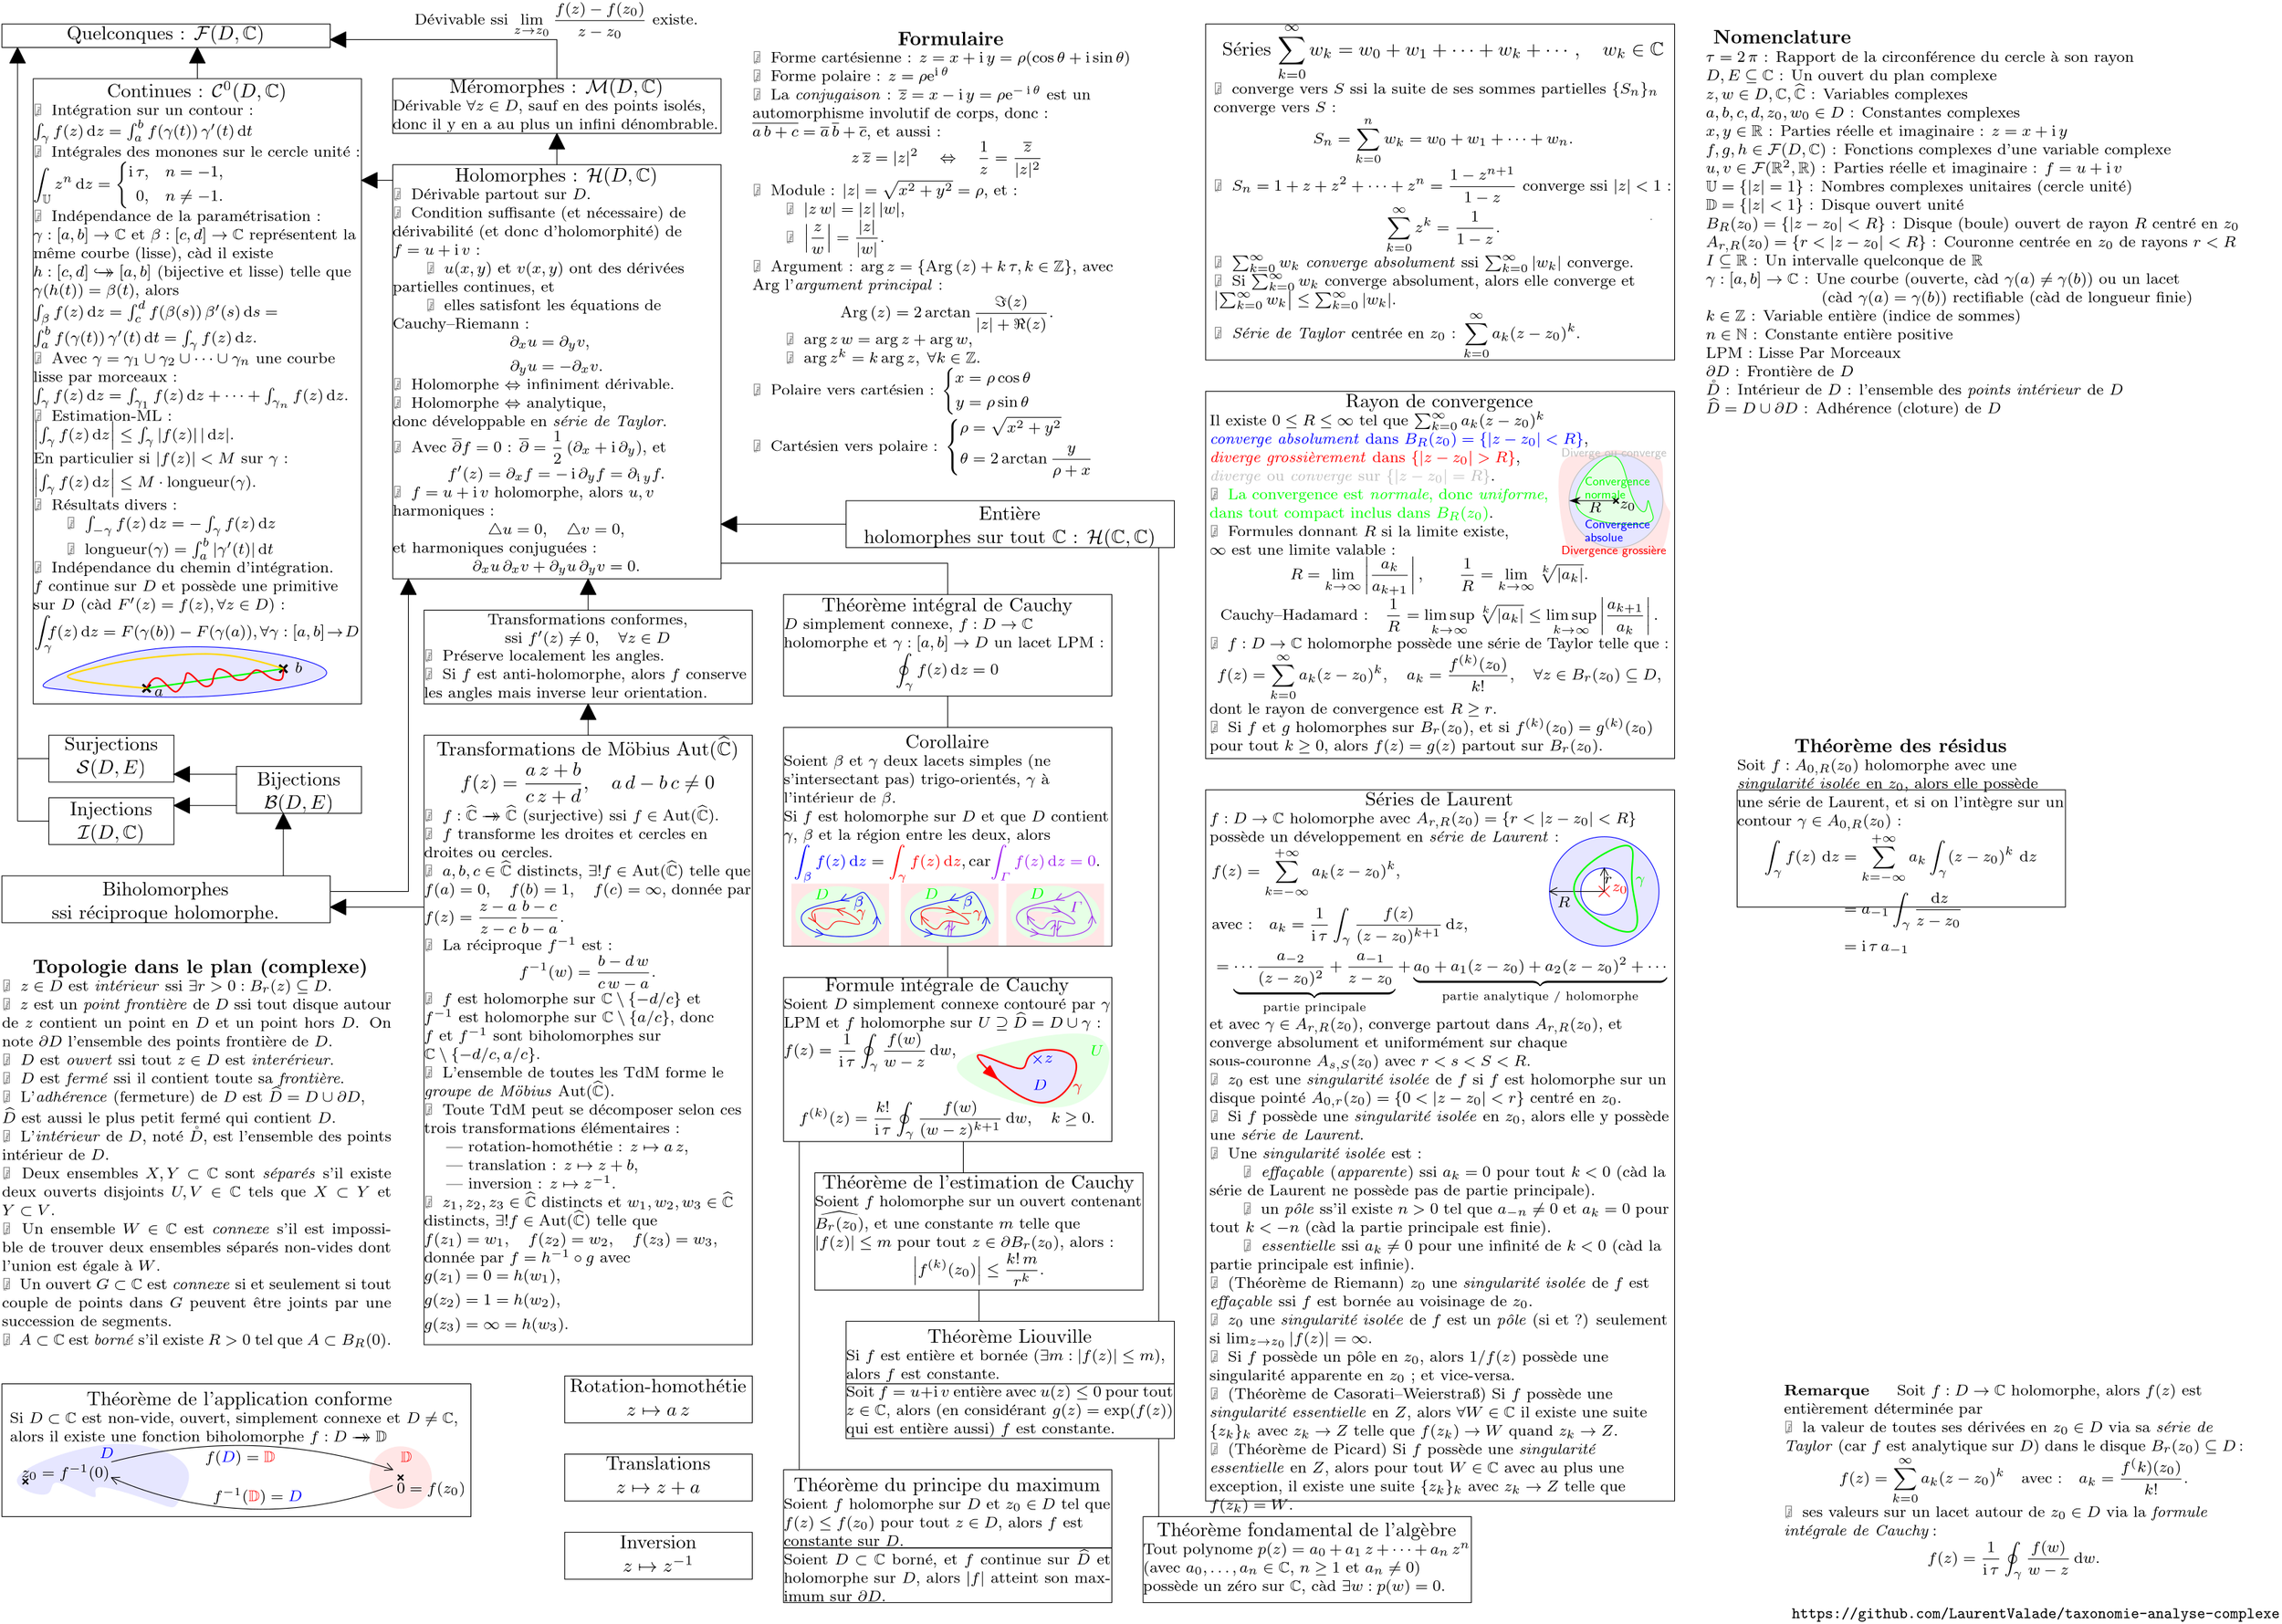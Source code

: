 <?xml version="1.0"?>
<!DOCTYPE ipe SYSTEM "ipe.dtd">
<ipe version="70218" creator="Ipe 7.2.20">
<info created="D:20210206192659" modified="D:20220412225224" title="Taxonomie et propriétés des fonctions complexes" author="Laurent Valade" subject="Analyse complexe" keywords="taxonomie; fonction; complexe; holomorphe; méromorphe; analytique; transformation conforme; biholomorphe; Möbius; Cauchy; Riemann; Taylor; Laurent; harmonique; intégrale; dérivée; série; singularité; pôle; surjection; injection; bijection;"/>
<preamble>
\usepackage{amsmath}
\usepackage{amssymb}

% Changement de l’espace inter-lignes
% https://tex.stackexchange.com/questions/83855
\usepackage{setspace}
%\renewcommand{\baselinestretch}{1}

% Pour \rotatebox[origin=c]{90}{Texte}
%\usepackage{graphicx}

% Espace fine pour la multiplication
\mathcode`\*=&quot;8000
{\catcode`\*=\active
\gdef*{\mathclose{}\,\mathopen{}}}

% Hyperliens
%\usepackage{hyperref}
% IPE ne supporte pas hyperref, cf ~/Logiciels/Logiciels.md

% Formule centrée
\newcommand{\formula}[1]{%
$\displaystyle
\hspace{\stretch{1}}
{#1}
\hspace{\stretch{1}}
$
}

% Divers
\newcommand{\textsquare}{$\blacksquare$}

% Opérateurs et constantes
\newcommand{\dd}{\,\mathrm{d}}
\newcommand{\e}{\mathrm{e}}
\DeclareMathOperator{\ui}{\mathrm{i}}
\newcommand{\length}[1]{\mathrm{longueur}({#1})}
\newcommand{\closure}[1]{\widehat{#1}}
\newcommand{\interior}[1]{\mathring{#1}}  % https://tex.stackexchange.com/a/3270/214155
\newcommand{\boundary}[1]{{\partial #1}}
\newcommand{\ball}[2]{B_{#2}({#1})}  % boule B_R(z_0)
\newcommand{\annulus}[3]{A_{#2,#3}({#1})}  % couronne A_{r,R}(z_0)
\newcommand{\abs}[1]{|{#1}|}
\newcommand{\Abs}[1]{\left|{#1}\right|}
\newcommand{\conj}[1]{\overline{#1}}
\newcommand{\Arg}[1]{\mathrm{Arg}\left({#1}\right)}

% Flèches
\newcommand{\vers}{\rightarrow}  % f : A \vers B
\newcommand{\injecte}{\hookrightarrow}
%\newcommand{\surjecte}{\twoheadrightarrow}
% ^ la pointe de  \twoheadrightarrow  est trop petite par rapport à celle de  \rightarrow  et  \hookrightarrow,
% j’en ai donc créé une sur le modèle de  \bijecte
\newcommand{\surjecte}{\rightarrow\mathrel{\mspace{-15mu}}\rightarrow}
% pour la bijection, cf réponse de egreg au topic
% Double head and hook arrow
% https://tex.stackexchange.com/questions/296151
\newcommand{\bijecte}{\hookrightarrow\mathrel{\mspace{-15mu}}\rightarrow}

% Composition
\newcommand{\comp}{\circ}

% Ensembles
\newcommand{\bbN}{\mathbb{N}}
\newcommand{\bbZ}{\mathbb{Z}}
\newcommand{\bbQ}{\mathbb{Q}}
\newcommand{\bbR}{\mathbb{R}}
\newcommand{\bbC}{\mathbb{C}}
\newcommand{\bbH}{\mathbb{H}}
\newcommand{\unitcircle}{\mathbb{U}}
\newcommand{\unitopendisk}{\mathbb{D}}
\newcommand{\aut}[1]{\mathrm{Aut}({#1})}
\newcommand{\riemannsphere}{\closure{\mathbb{C}}}
</preamble>
<ipestyle name="a3paper">
<symbol name="arrow/arc(spx)">
<path stroke="sym-stroke" fill="sym-stroke" pen="sym-pen">
0 0 m
-1 0.333 l
-1 -0.333 l
h
</path>
</symbol>
<symbol name="arrow/farc(spx)">
<path stroke="sym-stroke" fill="white" pen="sym-pen">
0 0 m
-1 0.333 l
-1 -0.333 l
h
</path>
</symbol>
<symbol name="arrow/ptarc(spx)">
<path stroke="sym-stroke" fill="sym-stroke" pen="sym-pen">
0 0 m
-1 0.333 l
-0.8 0 l
-1 -0.333 l
h
</path>
</symbol>
<symbol name="arrow/fptarc(spx)">
<path stroke="sym-stroke" fill="white" pen="sym-pen">
0 0 m
-1 0.333 l
-0.8 0 l
-1 -0.333 l
h
</path>
</symbol>
<symbol name="mark/circle(sx)" transformations="translations">
<path fill="sym-stroke">
0.6 0 0 0.6 0 0 e
0.4 0 0 0.4 0 0 e
</path>
</symbol>
<symbol name="mark/disk(sx)" transformations="translations">
<path fill="sym-stroke">
0.6 0 0 0.6 0 0 e
</path>
</symbol>
<symbol name="mark/fdisk(sfx)" transformations="translations">
<group>
<path fill="sym-fill">
0.5 0 0 0.5 0 0 e
</path>
<path fill="sym-stroke" fillrule="eofill">
0.6 0 0 0.6 0 0 e
0.4 0 0 0.4 0 0 e
</path>
</group>
</symbol>
<symbol name="mark/box(sx)" transformations="translations">
<path fill="sym-stroke" fillrule="eofill">
-0.6 -0.6 m
0.6 -0.6 l
0.6 0.6 l
-0.6 0.6 l
h
-0.4 -0.4 m
0.4 -0.4 l
0.4 0.4 l
-0.4 0.4 l
h
</path>
</symbol>
<symbol name="mark/square(sx)" transformations="translations">
<path fill="sym-stroke">
-0.6 -0.6 m
0.6 -0.6 l
0.6 0.6 l
-0.6 0.6 l
h
</path>
</symbol>
<symbol name="mark/fsquare(sfx)" transformations="translations">
<group>
<path fill="sym-fill">
-0.5 -0.5 m
0.5 -0.5 l
0.5 0.5 l
-0.5 0.5 l
h
</path>
<path fill="sym-stroke" fillrule="eofill">
-0.6 -0.6 m
0.6 -0.6 l
0.6 0.6 l
-0.6 0.6 l
h
-0.4 -0.4 m
0.4 -0.4 l
0.4 0.4 l
-0.4 0.4 l
h
</path>
</group>
</symbol>
<symbol name="mark/cross(sx)" transformations="translations">
<group>
<path fill="sym-stroke">
-0.43 -0.57 m
0.57 0.43 l
0.43 0.57 l
-0.57 -0.43 l
h
</path>
<path fill="sym-stroke">
-0.43 0.57 m
0.57 -0.43 l
0.43 -0.57 l
-0.57 0.43 l
h
</path>
</group>
</symbol>
<symbol name="arrow/fnormal(spx)">
<path stroke="sym-stroke" fill="white" pen="sym-pen">
0 0 m
-1 0.333 l
-1 -0.333 l
h
</path>
</symbol>
<symbol name="arrow/pointed(spx)">
<path stroke="sym-stroke" fill="sym-stroke" pen="sym-pen">
0 0 m
-1 0.333 l
-0.8 0 l
-1 -0.333 l
h
</path>
</symbol>
<symbol name="arrow/fpointed(spx)">
<path stroke="sym-stroke" fill="white" pen="sym-pen">
0 0 m
-1 0.333 l
-0.8 0 l
-1 -0.333 l
h
</path>
</symbol>
<symbol name="arrow/linear(spx)">
<path stroke="sym-stroke" pen="sym-pen">
-1 0.333 m
0 0 l
-1 -0.333 l
</path>
</symbol>
<symbol name="arrow/fdouble(spx)">
<path stroke="sym-stroke" fill="white" pen="sym-pen">
0 0 m
-1 0.333 l
-1 -0.333 l
h
-1 0 m
-2 0.333 l
-2 -0.333 l
h
</path>
</symbol>
<symbol name="arrow/double(spx)">
<path stroke="sym-stroke" fill="sym-stroke" pen="sym-pen">
0 0 m
-1 0.333 l
-1 -0.333 l
h
-1 0 m
-2 0.333 l
-2 -0.333 l
h
</path>
</symbol>
<symbol name="arrow/mid-normal(spx)">
<path stroke="sym-stroke" fill="sym-stroke" pen="sym-pen">
0.5 0 m
-0.5 0.333 l
-0.5 -0.333 l
h
</path>
</symbol>
<symbol name="arrow/mid-fnormal(spx)">
<path stroke="sym-stroke" fill="white" pen="sym-pen">
0.5 0 m
-0.5 0.333 l
-0.5 -0.333 l
h
</path>
</symbol>
<symbol name="arrow/mid-pointed(spx)">
<path stroke="sym-stroke" fill="sym-stroke" pen="sym-pen">
0.5 0 m
-0.5 0.333 l
-0.3 0 l
-0.5 -0.333 l
h
</path>
</symbol>
<symbol name="arrow/mid-fpointed(spx)">
<path stroke="sym-stroke" fill="white" pen="sym-pen">
0.5 0 m
-0.5 0.333 l
-0.3 0 l
-0.5 -0.333 l
h
</path>
</symbol>
<symbol name="arrow/mid-double(spx)">
<path stroke="sym-stroke" fill="sym-stroke" pen="sym-pen">
1 0 m
0 0.333 l
0 -0.333 l
h
0 0 m
-1 0.333 l
-1 -0.333 l
h
</path>
</symbol>
<symbol name="arrow/mid-fdouble(spx)">
<path stroke="sym-stroke" fill="white" pen="sym-pen">
1 0 m
0 0.333 l
0 -0.333 l
h
0 0 m
-1 0.333 l
-1 -0.333 l
h
</path>
</symbol>
<pen name="heavier" value="0.8"/>
<pen name="fat" value="1.2"/>
<pen name="ultrafat" value="2"/>
<symbolsize name="large" value="5"/>
<symbolsize name="small" value="2"/>
<symbolsize name="tiny" value="1.1"/>
<arrowsize name="large" value="10"/>
<arrowsize name="small" value="5"/>
<arrowsize name="tiny" value="3"/>
<color name="red" value="1 0 0"/>
<color name="blue" value="0 0 1"/>
<color name="green" value="0 1 0"/>
<color name="yellow" value="1 1 0"/>
<color name="orange" value="0.89 0.44 0"/>
<color name="gold" value="1 0.843 0"/>
<color name="purple" value="0.627 0.125 0.941"/>
<color name="gray" value="0.745"/>
<color name="brown" value="0.647 0.165 0.165"/>
<color name="navy" value="0 0 0.502"/>
<color name="pink" value="1 0.753 0.796"/>
<color name="seagreen" value="0.18 0.545 0.341"/>
<color name="turquoise" value="0.251 0.878 0.816"/>
<color name="violet" value="0.933 0.51 0.933"/>
<color name="lightblue" value="0.9 0.9 1"/>
<color name="lightcyan" value="0.9 1 1"/>
<color name="lightgreen" value="0.9 1 0.9"/>
<color name="lightyellow" value="1 1 0.9"/>
<color name="magenta" value="1 0 1"/>
<color name="cyan" value="0 1 1"/>
<color name="lightred" value="1 0.9 0.9"/>
<color name="lightmagenta" value="1 0.9 1"/>
<dashstyle name="dotted" value="[1 3] 0"/>
<dashstyle name="dashed" value="[4] 0"/>
<dashstyle name="dash dotted" value="[4 2 1 2] 0"/>
<dashstyle name="dash dot dotted" value="[4 2 1 2 1 2] 0"/>
<textsize name="large" value="\large"/>
<textsize name="Large" value="\Large"/>
<textsize name="LARGE" value="\LARGE"/>
<textsize name="huge" value="\huge"/>
<textsize name="Huge" value="\Huge"/>
<textsize name="small" value="\small"/>
<textsize name="footnote" value="\footnotesize"/>
<textsize name="tiny" value="\tiny"/>
<textstyle name="center" begin="\begin{center}" end="\end{center}"/>
<textstyle name="itemize" begin="\begin{itemize}" end="\end{itemize}"/>
<textstyle name="item" begin="\begin{itemize}\item{}" end="\end{itemize}"/>
<gridsize name="4 pts" value="4"/>
<gridsize name="8 pts (~3 mm)" value="8"/>
<gridsize name="16 pts (~6 mm)" value="16"/>
<gridsize name="32 pts (~12 mm)" value="32"/>
<gridsize name="10 pts (~3.5 mm)" value="10"/>
<gridsize name="20 pts (~7 mm)" value="20"/>
<gridsize name="14 pts (~5 mm)" value="14"/>
<gridsize name="28 pts (~10 mm)" value="28"/>
<gridsize name="56 pts (~20 mm)" value="56"/>
<gridsize name="1 pts" value="1"/>
<gridsize name="2 pts" value="2"/>
<anglesize name="90 deg" value="90"/>
<anglesize name="60 deg" value="60"/>
<anglesize name="45 deg" value="45"/>
<anglesize name="30 deg" value="30"/>
<anglesize name="22.5 deg" value="22.5"/>
<opacity name="10%" value="0.1"/>
<opacity name="30%" value="0.3"/>
<opacity name="50%" value="0.5"/>
<opacity name="75%" value="0.75"/>
<layout paper="1190 841" origin="0 0" frame="1190 841"/>
<tiling name="falling" angle="-60" step="4" width="1"/>
<tiling name="rising" angle="30" step="4" width="1"/>
</ipestyle>
<page>
<layer name="alpha"/>
<view layers="alpha" active="alpha"/>
<text layer="alpha" matrix="1 0 0 1 -32 0" transformations="translations" pos="48 816" stroke="black" type="label" width="167.372" height="7.473" depth="2.49" valign="baseline">\begin{minipage}{168pt}
\begin{center}
Quelconques : $\mathcal{F}(D, \bbC)$
\end{center}
\end{minipage}</text>
<path stroke="black">
16 824 m
16 812 l
184 812 l
184 824 l
h
</path>
<path matrix="1 0 0 1 -304 -28" stroke="black">
520 824 m
520 796 l
688 796 l
688 824 l
h
</path>
<path matrix="1 0 0 1 -304 60" stroke="black">
520 692 m
520 480 l
688 480 l
688 692 l
h
</path>
<path matrix="1 0 0 1 -304 60" stroke="black">
604 708 m
604 692 l
</path>
<path matrix="1 0 0 1 16 12" stroke="black" fill="black">
100 800 m
96 792 l
104 792 l
104 792 l
h
</path>
<path matrix="0 1 -1 0 984 716" stroke="black" fill="black">
100 800 m
96 792 l
104 792 l
104 792 l
h
</path>
<text matrix="1 0 0 1 168 8" transformations="translations" pos="48 816" stroke="black" type="label" width="167.372" height="11.295" depth="7.31" valign="baseline" size="footnote">\begin{minipage}{168pt}
\begin{center}
Dévivable ssi 
$\displaystyle \lim_{z \to z_0} \frac{f(z) - f(z_0)}{z - z_0}$
existe.
\end{center}
\end{minipage}</text>
<text matrix="1 0 0 1 168 -36" transformations="translations" pos="48 816" stroke="black" type="label" width="167.372" height="16.289" depth="11.33" valign="baseline">\begin{minipage}{168pt}
\begin{center}
Méromorphes : $\mathcal{M}(D, \bbC)$
\end{center}
\begin{footnotesize}
\begin{flushleft}
\vspace{-3ex}
Dérivable $\forall z \in D$, sauf en des points isolés, \\
donc il y en a au plus un infini dénombrable. 
\end{flushleft}
\end{footnotesize}
\end{minipage}</text>
<text matrix="1 0 0 1 168 -172" transformations="translations" pos="48 816" stroke="black" type="label" width="167.372" height="106.912" depth="102.18" valign="baseline">\begin{minipage}{168pt}
\begin{center}
Holomorphes : $\mathcal{H}(D, \bbC)$
\end{center}
%
%
\begin{flushleft}
\begin{footnotesize}
\vspace{-3ex}
%
\textbullet\; Dérivable partout sur $D$. \\
%
\textbullet\; Condition suffisante (et nécessaire) de dérivabilité (et donc d’holomorphité) de $f = u + \ui v$ :\\
\hspace{2em}\textbullet\; $u(x, y)$ et $v(x, y)$ ont des dérivées partielles continues, et \\
\hspace{2em}\textbullet\; elles satisfont les équations de Cauchy--Riemann :\\
\formula{%
\begin{aligned}
\partial_x u &amp;= \partial_y v,\\
\partial_y u &amp;= -\partial_x v.
\end{aligned}
} \\
%
\textbullet\; Holomorphe $\Leftrightarrow$ infiniment dérivable. \\
%
\textbullet\; Holomorphe $\Leftrightarrow$ analytique, \\
donc développable en \emph{série de Taylor}. \\
%
\textbullet\; Avec $\overline{\partial} f = 0$ : 
$\displaystyle \overline{\partial} = \frac{1}{2} \left(\partial_x + \ui \partial_y\right)$, et \\
\formula{%
f’(z) = \partial_x f = - \ui \partial_y f = \partial_{\ui y} f.
} \\
%
\textbullet\; $f = u + \ui v$ holomorphe, alors $u, v$ harmoniques :\\
\formula{%
\triangle u = 0, \quad \triangle v = 0,
} \\
et harmoniques conjuguées :\\
\formula{%
\partial_x u * \partial_x v + \partial_y u * \partial_y v = 0.
} \\
%
\end{footnotesize}
\end{flushleft}
\end{minipage}</text>
<text matrix="1 0 0 1 880 -740" transformations="translations" pos="48 816" stroke="black" type="label" width="235.118" height="52.115" depth="48.23" valign="baseline" size="footnote">\begin{minipage}{236pt}
\begin{flushleft}
\textbf{Remarque}
\hspace{1em}
Soit $f : D \vers \bbC$ holomorphe, alors $f(z)$ est entièrement déterminée par\\
%
\textbullet\; la valeur de toutes ses dérivées en $z_0 \in D$ via sa \emph{série de Taylor} (car $f$ est analytique sur $D$) dans le disque $B_r(z_0) \subseteq D$\,:\\
\formula{%
f(z) = \sum_{k = 0}^{\infty} a_k (z - z_0)^k \quad\text{avec :}\quad a_k = \frac{f^(k)(z_0)}{k!}.
} \\
%
\textbullet\; ses valeurs sur un lacet autour de $z_0 \in D$ via la \emph{formule intégrale de Cauchy}\,:\\
\formula{%
f(z) = \frac{1}{\ui \tau} \oint_\gamma \frac{f(w)}{w - z} \dd w.
}
%
\end{flushleft}
\end{minipage}</text>
<text matrix="1 0 0 1 840 -96" transformations="translations" pos="48 816" stroke="black" type="label" width="278.954" height="100.981" depth="97.22" valign="baseline" size="footnote">\begin{minipage}{280pt}
\begin{flushleft}
{\normalsize\textbf{
Nomenclature
}} \\
$\tau = 2 * \pi$ : Rapport de la circonférence du cercle à son rayon \\
$D, E \subseteq \bbC$ : Un ouvert du plan complexe \\
$z, w \in D, \bbC, \riemannsphere$ : Variables complexes \\
$a, b, c, d, z_0, w_0 \in D$ : Constantes complexes \\
$x, y \in \bbR$ : Parties réelle et imaginaire : $z = x + \ui y$ \\
$f, g, h \in \mathcal{F}(D, \bbC)$ : Fonctions complexes d’une variable complexe \\
$u, v \in \mathcal{F}(\bbR^2, \bbR)$ : Parties réelle et imaginaire : $f = u + \ui v$ \\
$\unitcircle = \left\{|z| = 1\right\}$ : Nombres complexes unitaires (cercle unité) \\
$\unitopendisk = \left\{|z| &lt; 1\right\}$ : Disque ouvert unité \\
$\ball{z_0}{R} = \{|z - z_0| &lt; R\}$ : Disque (boule) ouvert de rayon $R$ centré en $z_0$ \\
$\annulus{z_0}{r}{R} = \{r &lt; |z - z_0| &lt; R\}$ : Couronne centrée en $z_0$ de rayons $r &lt; R$ \\
$I \subseteq \bbR$ : Un intervalle quelconque de $\bbR$ \\
$\gamma : [a, b] \vers \bbC$ : Une courbe (ouverte, càd $\gamma(a) \neq \gamma(b)$) ou un lacet \\
\phantom{$\gamma : [a, b] \vers \bbC$ : } (càd $\gamma(a) = \gamma(b)$) rectifiable (càd de longueur finie) \\
$k \in \bbZ$ : Variable entière (indice de sommes) \\
$n \in \bbN$ : Constante entière positive \\
LPM : Lisse Par Morceaux \\
$\boundary{D}$ : Frontière de $D$ \\
$\interior{D}$ : Intérieur de $D$ : l’ensemble des \emph{points intérieur} de $D$ \\
$\closure{D} = D \cup \boundary{D}$ : Adhérence (cloture) de $D$ \\
\end{flushleft}
\end{minipage}</text>
<text matrix="1 0 0 1 400 -252" transformations="translations" pos="48 816" stroke="black" type="label" width="167.372" height="13.164" depth="8.2" valign="baseline">\begin{minipage}{168pt}
\begin{center}
Entière \\
holomorphes sur tout $\bbC$ : $\mathcal{H}(\bbC, \bbC)$
\end{center}
\end{minipage}</text>
<path matrix="0.954545 0 0 1 432.727 -244" stroke="black">
16 824 m
16 800 l
192 800 l
192 824 l
h
</path>
<path matrix="0 1 -1 0 1184 468" stroke="black" fill="black">
100 800 m
96 792 l
104 792 l
104 792 l
h
</path>
<path stroke="black">
24 812 m
24 416 l
</path>
<path matrix="1 0 0 1 -76 12" stroke="black" fill="black">
100 800 m
96 792 l
104 792 l
104 792 l
h
</path>
<text matrix="1 0 0 1 -8 -370" transformations="translations" pos="48 816" stroke="black" type="label" width="63.761" height="13.114" depth="8.14" valign="baseline">\begin{minipage}{64pt}
\begin{center}
Surjections $\mathcal{S}(D, E)$
\end{center}
\end{minipage}</text>
<path matrix="1 0 0 1 -16 108" stroke="black">
56 352 m
56 328 l
120 328 l
120 352 l
h
</path>
<text matrix="1 0 0 1 88 -388" transformations="translations" pos="48 816" stroke="black" type="label" width="63.761" height="13.114" depth="8.14" valign="baseline">\begin{minipage}{64pt}
\begin{center}
Bijections \\
$\mathcal{B}(D, E)$
\end{center}
\end{minipage}</text>
<text matrix="1 0 0 1.32949 -8 -672.181" transformations="translations" pos="48 816" stroke="black" type="label" width="63.761" height="13.114" depth="8.14" valign="baseline">\begin{minipage}{64pt}
\begin{center}
Injections \\
$\mathcal{I}(D, \bbC)$
\end{center}
\end{minipage}</text>
<path matrix="1 0 0 1 -288 220" stroke="black">
520 304 m
520 256 l
688 256 l
688 304 l
h
</path>
<text matrix="1 0 0 1 184 -318" transformations="translations" pos="48 816" stroke="black" type="label" width="167.372" height="24.28" depth="20.33" valign="baseline" size="footnote">\begin{minipage}{168pt}
\begin{center}
Transformations conformes, \\
ssi $f’(z) \neq 0, \quad \forall z \in D$
\end{center}
%
%
\begin{flushleft}
\begin{footnotesize}
\vspace{-3ex}
%
\textbullet\; Préserve localement les angles. \\
%
\textbullet\; Si $f$ est anti-holomorphe, alors $f$ conserve les angles mais inverse leur orientation. \\
%
\end{footnotesize}
\end{flushleft}
\end{minipage}</text>
<path matrix="1 0 0 1 216 -260" stroke="black" fill="black">
100 800 m
96 792 l
104 792 l
104 792 l
h
</path>
<text matrix="1 0 0 1 -32 -444" transformations="translations" pos="48 816" stroke="black" type="label" width="167.372" height="12.891" depth="7.92" valign="baseline">\begin{minipage}{168pt}
\begin{center}
Biholomorphes \\
ssi réciproque holomorphe.
\end{center}
\end{minipage}</text>
<path matrix="1 0 0 1 -272 124" stroke="black">
288 264 m
288 240 l
456 240 l
456 264 l
h
</path>
<path matrix="1 0 0 1 176 100" stroke="black">
56 360 m
56 48 l
224 48 l
224 360 l
h
</path>
<text matrix="1 0 0 1 184 -512" transformations="translations" pos="48 816" stroke="black" type="label" width="167.372" height="155.447" depth="150.83" valign="baseline">\begin{minipage}{168pt}
\begin{center}
Transformations de Möbius $\aut{\riemannsphere}$ \\
$\displaystyle f(z) = \frac{a * z + b}{c * z + d}, \quad a * d - b * c \neq 0$
\end{center}
%
%
\begin{flushleft}
\begin{footnotesize}
\vspace{-3ex}
%
\textbullet\; $f : \riemannsphere \surjecte \riemannsphere$ (surjective) ssi $f \in \mathrm{Aut}(\riemannsphere)$. \\
%
\textbullet\; $f$ transforme les droites et cercles en droites ou cercles. \\
%
\textbullet\;  $a, b, c \in \riemannsphere$ distincts, $\exists! f \in \aut{\riemannsphere}$ telle que \\
$f(a) = 0, \quad f(b) = 1, \quad f(c) = \infty$, donnée par \\
$\displaystyle f(z) = \frac{z - a}{z - c} \frac{b - c}{b - a}$. \\
%
\textbullet\; La réciproque $f^{-1}$ est : \\
\formula{%
f^{-1}(w) = \frac{b - d * w}{c * w - a}.
} \\
%
\textbullet\; $f$ est holomorphe sur $\bbC \setminus \{-d/c\}$ et \\
$f^{-1}$ est holomorphe sur $\bbC \setminus \{a/c\}$, donc \\
$f$ et $f^{-1}$ sont biholomorphes sur $\bbC \setminus \{-d/c, a/c\}$. \\
%
\textbullet\; L’ensemble de toutes les TdM forme le \emph{groupe de Möbius} $\aut{\riemannsphere}$. \\
%
\textbullet\; Toute TdM peut se décomposer selon ces trois transformations élémentaires : \\
\hspace{1em} --- rotation-homothétie : $z \mapsto a * z$, \\
\hspace{1em} --- translation : $z \mapsto z + b$, \\
\hspace{1em} --- inversion : $z \mapsto z^{-1}$. \\
%
\textbullet\; $z_1, z_2, z_3 \in \riemannsphere$ distincts et $w_1, w_2, w_3 \in \riemannsphere$ distincts, $\exists! f \in \aut{\riemannsphere}$ telle que \\
$f(z_1) = w_1, \quad f(z_2) = w_2, \quad f(z_3) = w_3$, \\
donnée par $f = h^{-1} \comp g$ avec  \\
$\displaystyle\begin{aligned}
g(z_1) &amp;= 0 = h(w_1), \\
g(z_2) &amp;= 1 = h(w_2), \\
g(z_3) &amp;= \infty = h(w_3).
\end{aligned}$
%
\end{footnotesize}
\end{flushleft}
\end{minipage}</text>
<text matrix="1 0 0 1.32949 256 -966.181" transformations="translations" pos="48 816" stroke="black" type="label" width="95.641" height="11.924" depth="6.95" valign="baseline">\begin{minipage}{96pt}
\begin{center}
Rotation-homothétie \\
$z \mapsto a * z$
\end{center}
\end{minipage}</text>
<text matrix="1 0 0 1.32949 256 -1006.18" transformations="translations" pos="48 816" stroke="black" type="label" width="95.641" height="12.334" depth="7.37" valign="baseline">\begin{minipage}{96pt}
\begin{center}
Translations \\
$z \mapsto z + a$
\end{center}
\end{minipage}</text>
<text matrix="1 0 0 1.32949 256 -1046.18" transformations="translations" pos="48 816" stroke="black" type="label" width="95.641" height="11.873" depth="6.89" valign="baseline">\begin{minipage}{96pt}
\begin{center}
Inversion \\
$z \mapsto z^{-1}$
\end{center}
\end{minipage}</text>
<path matrix="1 0 0 1 48 16" stroke="black">
256 36 m
256 12 l
352 12 l
352 36 l
h
</path>
<path matrix="1 0 0 1 200 -32" stroke="black" fill="black">
100 800 m
96 792 l
104 792 l
104 792 l
h
</path>
<group matrix="1 0 0 1 676 -212">
<path stroke="blue" fill="lightblue">
28 0 0 28 160 592 e
</path>
<path stroke="blue" fill="white">
12 0 0 12 160 592 e
</path>
<path matrix="0.707107 0.707107 -0.707107 0.707107 465.47 60.2557" stroke="red">
160 596 m
160 588 l
</path>
<path matrix="0.707107 0.707107 -0.707107 0.707107 465.47 60.2557" stroke="red">
156 592 m
164 592 l
</path>
<text matrix="1 0 0 1 116 -224" transformations="translations" pos="48 816" stroke="black" type="label" width="8.09" height="3.439" depth="1.1" valign="baseline" size="footnote" style="math">{\color{red}z_0}</text>
<path stroke="black">
160 592 m
160 604 l
</path>
<path matrix="0.5 0 0 1 80 -8" stroke="black">
156 608 m
160 612 l
164 608 l
</path>
<text matrix="1 0 0 1 112 -220" transformations="translations" pos="48 816" stroke="black" type="label" width="4.057" height="3.432" depth="0" valign="baseline" size="footnote" style="math">r</text>
<path stroke="black" fill="lightblue">
160 592 m
132 592 l
</path>
<path matrix="0 0.5 -1 0 744 512" stroke="black">
156 608 m
160 612 l
164 608 l
</path>
<text matrix="1 0 0 1 128 -220" transformations="translations" pos="48 816" stroke="black" type="label" width="4.832" height="3.431" depth="1.55" valign="baseline" size="footnote" style="math">{\color[rgb]{0,1,0}\gamma}</text>
<text matrix="1 0 0 1 88 -232" transformations="translations" pos="48 816" stroke="black" type="label" width="6.427" height="5.446" depth="0" valign="baseline" size="footnote" style="math">R</text>
<path stroke="green" pen="heavier">
176 612
172 596
184 560
128 592
172 620 u
</path>
</group>
<text matrix="1 0 0 1 -16 -170" transformations="translations" pos="48 816" stroke="black" type="label" width="167.372" height="148.646" depth="144.02" valign="baseline">\begin{minipage}{168pt}
\begin{center}
Continues : $\mathcal{C}^0(D, \bbC)$
\end{center}
\begin{footnotesize}
\begin{flushleft}
\vspace{-3ex}
%
\textbullet\; Intégration sur un contour : \\
$\int_\gamma f(z) \dd z = \int_a^b f(\gamma(t)) * \gamma’(t) \dd t$ \\
%
\textbullet\; Intégrales des monones sur le cercle unité :\\
$\displaystyle \int_{\unitcircle} z^n \dd z =
\left\{\begin{aligned}
\ui \tau, &amp;\quad n = -1, \\
0, &amp;\quad n \neq -1.
\end{aligned}\right.$ \\
%
\textbullet\; Indépendance de la paramétrisation : $\gamma : [a, b] \vers \bbC$ et $\beta : [c, d] \vers \bbC$ représentent la même courbe (lisse), càd il existe $h : [c, d] \bijecte [a, b]$ (bijective et lisse) telle que $\gamma(h(t)) = \beta(t)$, alors \\
$\int_\beta f(z) \dd z
= \int_c^d f(\beta(s)) * \beta&apos;(s) \dd s
= \int_a^b f(\gamma(t)) * \gamma&apos;(t) \dd t
= \int_\gamma f(z) \dd z$. \\
%
\textbullet\; Avec $\gamma = \gamma_1 \cup \gamma_2 \cup \cdots \cup \gamma_n$ une courbe lisse par morceaux : \\
$\int_\gamma f(z) \dd z = \int_{\gamma_1} f(z) \dd z + \cdots + \int_{\gamma_n} f(z) \dd z$.
%
\textbullet\; Estimation-ML : \\
$\Abs{\int_\gamma f(z) \dd z} \leq \int_\gamma \abs{f(z)} * \abs{\dd z}$. \\
En particulier si $\abs{f(z)} &lt; M$ sur $\gamma$ : \\
$\Abs{\int_\gamma f(z) \dd z} \leq M \cdot \length{\gamma}$. \\
%
\textbullet\; Résultats divers : \\
\hspace{2em}\textbullet\; $\int_{-\gamma} f(z) \dd z = - \int_\gamma f(z) \dd z$ \\
\hspace{2em}\textbullet\; $\length{\gamma} = \int_a^b \abs{\gamma&apos;(t)} \dd t$ \\
%
\textbullet\; Indépendance du chemin d’intégration. \\
$f$ continue sur $D$ et possède une primitive sur $D$ (càd $F&apos;(z) = f(z), \forall z \in D$) : \\
\formula{%
\int_\gamma \!\!\! f(z) \dd z = F(\gamma(b)) - F(\gamma(a)), 
\forall \gamma : [a, b] \! \vers \! D
}
%
\end{flushleft}
\end{footnotesize}
\end{minipage}</text>
<path matrix="1 0 0 1 -16 0" stroke="black">
48 796 m
48 476 l
216 476 l
216 796 l
h
</path>
<text matrix="1 0 0 1 368 -312" transformations="translations" pos="48 816" stroke="black" type="label" width="167.372" height="26.406" depth="21.47" valign="baseline">\begin{minipage}{168pt}
\begin{center}
Théorème intégral de Cauchy
\end{center}
\begin{footnotesize}
\begin{flushleft}
\vspace{-3ex}
$D$ simplement connexe, $f : D \vers \bbC$ holomorphe et $\gamma : [a, b] \vers D$ un lacet LPM : \\
\formula{%
\oint_\gamma f(z) \dd z = 0
}
\end{flushleft}
\end{footnotesize}
\end{minipage}</text>
<path matrix="1 0 0 1 -96 -156" stroke="black">
512 688 m
512 636 l
680 636 l
680 688 l
h
</path>
<text matrix="1 0 0 1 368 -396" transformations="translations" pos="48 816" stroke="black" type="label" width="167.372" height="40.367" depth="35.46" valign="baseline">\begin{minipage}{168pt}
\begin{center}
Corollaire
\end{center}
\begin{footnotesize}
\begin{flushleft}
\vspace{-3ex}
Soient $\beta$ et $\gamma$ deux lacets simples (ne s’intersectant pas) trigo-orientés, $\gamma$ à l’intérieur de $\beta$. \\
Si $f$ est holomorphe sur $D$ et que $D$ contient $\gamma$, $\beta$ et la région entre les deux, alors \\
\formula{%
{\color{blue}\int_\beta f(z) \dd z}
=
{\color{red}\int_\gamma f(z) \dd z},
\text{car}
{\color{purple}\int_\varGamma f(z) \dd z = 0}.
}
\end{flushleft}
\end{footnotesize}
\end{minipage}</text>
<text matrix="1 0 0 1 368 -524" transformations="translations" pos="48 816" stroke="black" type="label" width="167.372" height="43.886" depth="39" valign="baseline">\begin{minipage}{168pt}
\begin{center}
Formule intégrale de Cauchy
\end{center}
\begin{footnotesize}
\begin{flushleft}
\vspace{-3ex}
Soient $D$ simplement connexe contouré par $\gamma$ LPM et $f$ holomorphe sur $U \supseteq \closure{D} = D \cup \gamma$ : \\
$\displaystyle
f(z) = \frac{1}{\ui \tau} \oint_\gamma \frac{f(w)}{w - z} \dd w,
$ \\
\vspace{4ex}
\formula{%
f^{(k)}(z) = \frac{k!}{\ui \tau} \oint_\gamma \frac{f(w)}{(w - z)^{k + 1}} \dd w, \quad k \geq 0.
}
\end{flushleft}
\end{footnotesize}
\end{minipage}</text>
<path stroke="black">
416 336 m
416 252 l
584 252 l
584 336 l
h
</path>
<group matrix="1 0 0 1 -92 -156">
<path fill="lightred">
512 540 m
512 508 l
562 508 l
562 540 l
h
</path>
<path fill="lightgreen">
512 540
560 540
564 508
512 508 u
</path>
<path stroke="red">
552 516
540 528
516 528
532 512
532 524 u
</path>
<path stroke="blue">
548 532
512 528
520 512
564 512
548 540 u
</path>
<text matrix="1 0 0 1 4 -4" transformations="translations" pos="520 536" stroke="green" type="label" width="7.183" height="5.446" depth="0" valign="baseline" size="footnote" style="math">D</text>
<path matrix="1 0 0 1 -14.2155 -4.69174" stroke="blue">
568 524 m
570 528 l
572 524 l
</path>
<path matrix="-0.39336 0.919384 -0.919384 -0.39336 1246.93 215.019" stroke="blue">
568 524 m
570 528 l
572 524 l
</path>
<path matrix="-0.14965 -0.988739 0.988739 -0.14965 91.5714 1156.69" stroke="blue">
568 524 m
570 528 l
572 524 l
</path>
<path matrix="0.292465 0.956276 -0.956276 0.292465 873.502 -172.759" stroke="red">
568 524 m
570 528 l
572 524 l
</path>
<text matrix="1 0 0 1 25.3157 -12.9029" transformations="translations" pos="520 536" stroke="red" type="label" width="4.832" height="3.431" depth="1.55" valign="baseline" size="footnote" style="math">\gamma</text>
<text matrix="1 0 0 1 23.865 -7.71093" transformations="translations" pos="520 536" stroke="blue" type="label" width="5.161" height="5.535" depth="1.55" valign="baseline" size="footnote" style="math">\beta</text>
<path fill="lightgreen">
542.365 521.914 m
542.365 521.914 l
</path>
<path fill="lightred">
543.745 522.1
528.758 526.399
519.551 524.925
533.926 515.498
529.682 523.823
540.924 521.769 u
</path>
<path matrix="-0.84083 -0.541299 0.541299 -0.84083 717.891 1272.8" stroke="red">
568 524 m
570 528 l
572 524 l
</path>
</group>
<group matrix="1 0 0 1 -92 -156">
<path matrix="1 0 0 1 56 0" fill="lightred">
512 540 m
512 508 l
562 508 l
562 540 l
h
</path>
<path matrix="1 0 0 1 55.9095 0.117443" fill="lightgreen">
512 540
560 540
564 508
512 508 u
</path>
<path matrix="1 0 0 1 55.9095 0.117443" stroke="red">
552 516
540 528
516 528
532 512
532 524 u
</path>
<path matrix="1 0 0 1 55.9095 0.117443" stroke="blue">
548 532
512 528
520 512
564 512
548 540 u
</path>
<text matrix="1 0 0 1 59.9095 -3.88256" transformations="translations" pos="520 536" stroke="green" type="label" width="7.183" height="5.446" depth="0" valign="baseline" size="footnote" style="math">D</text>
<path matrix="1 0 0 1 41.694 -4.5743" stroke="blue">
568 524 m
570 528 l
572 524 l
</path>
<path matrix="-0.39336 0.919384 -0.919384 -0.39336 1302.84 215.136" stroke="blue">
568 524 m
570 528 l
572 524 l
</path>
<path matrix="-0.14965 -0.988739 0.988739 -0.14965 147.481 1156.81" stroke="blue">
568 524 m
570 528 l
572 524 l
</path>
<path matrix="-0.280405 -0.959882 0.959882 -0.280405 248.478 1220.7" stroke="red">
568 524 m
570 528 l
572 524 l
</path>
<text matrix="1 0 0 1 78.3157 -13.2322" transformations="translations" pos="520 536" stroke="red" type="label" width="11.419" height="4.815" depth="1.55" valign="baseline" size="footnote" style="math">-\gamma</text>
<text matrix="1 0 0 1 79.7745 -7.59349" transformations="translations" pos="520 536" stroke="blue" type="label" width="5.161" height="5.535" depth="1.55" valign="baseline" size="footnote" style="math">\beta</text>
<path stroke="purple">
592.949 520.96 m
592.109 513.167 l
</path>
<path stroke="purple">
594.409 520.757 m
593.62 512.985 l
</path>
<path stroke="purple">
590.459 516.435 m
592.645 518.97 l
593.233 517.614 l
</path>
<path stroke="purple">
593.383 516.805 m
593.863 515.847 l
595.829 518.408 l
</path>
<path matrix="1 0 0 1 56.035 0.109935" fill="lightred">
543.745 522.1
528.758 526.399
519.551 524.925
533.926 515.498
529.682 523.823
540.924 521.769 u
</path>
<path matrix="0.861111 0.508417 -0.508417 0.861111 356.162 -221.135" stroke="red">
568 524 m
570 528 l
572 524 l
</path>
</group>
<group matrix="1 0 0 1 -92 -156">
<path matrix="1 0 0 1 110 0" fill="lightred">
512 540 m
512 508 l
562 508 l
562 540 l
h
</path>
<path matrix="1 0 0 1 110.148 0.273518" fill="lightgreen">
512 540
560 540
564 508
512 508 u
</path>
<path matrix="1 0 0 1 110.148 0.273518" stroke="purple">
552 516
540 528
516 528
532 512
532 524 u
</path>
<path matrix="1 0 0 1 110.148 0.273518" stroke="purple">
548 532
512 528
520 512
564 512
548 540 u
</path>
<text matrix="1 0 0 1 114.148 -3.72649" transformations="translations" pos="520 536" stroke="green" type="label" width="7.183" height="5.446" depth="0" valign="baseline" size="footnote" style="math">D</text>
<path matrix="1 0 0 1 95.9322 -4.41823" stroke="purple">
568 524 m
570 528 l
572 524 l
</path>
<path matrix="-0.39336 0.919384 -0.919384 -0.39336 1357.08 215.292" stroke="purple">
568 524 m
570 528 l
572 524 l
</path>
<path matrix="-0.14965 -0.988739 0.988739 -0.14965 201.719 1156.97" stroke="purple">
568 524 m
570 528 l
572 524 l
</path>
<path matrix="-0.280405 -0.959882 0.959882 -0.280405 302.716 1220.86" stroke="purple">
568 524 m
570 528 l
572 524 l
</path>
<text matrix="1 0 0 1 134.536 -10.4598" transformations="translations" pos="520 536" stroke="purple" type="label" width="6.3" height="5.446" depth="0" valign="baseline" size="footnote" style="math">\varGamma</text>
<path matrix="1 0 0 1 54.2382 0.156075" stroke="purple">
592.949 520.96 m
592.109 513.167 l
</path>
<path matrix="1 0 0 1 54.2382 0.156075" stroke="purple">
594.409 520.757 m
593.62 512.985 l
</path>
<path matrix="1 0 0 1 54.2382 0.156075" stroke="purple">
590.459 516.435 m
592.645 518.97 l
593.233 517.614 l
</path>
<path matrix="1 0 0 1 54.2382 0.156075" stroke="purple">
593.383 516.805 m
593.863 515.847 l
595.829 518.408 l
</path>
<path fill="lightgreen">
0.707653 0 0 0.707653 647.955 521.252 e
</path>
<path matrix="1 0 0 1 -0.848997 -8.29326" fill="lightgreen">
0.707653 0 0 0.707653 647.955 521.252 e
</path>
<path matrix="1 0 0 1 109.951 0.35951" fill="lightred">
543.745 522.1
528.758 526.399
519.551 524.925
533.926 515.498
529.682 523.823
540.924 521.769 u
</path>
<path matrix="0.861111 0.508417 -0.508417 0.861111 410.4 -220.979" stroke="purple">
568 524 m
570 528 l
572 524 l
</path>
</group>
<group matrix="1 0 0 1 -88 -108">
<path matrix="0.77193 0 0 1 148.912 0" fill="lightgreen">
592 408
640 416
688 416
660 364
556 396 u
</path>
<path stroke="red" fill="lightblue" pen="heavier">
624 408
664 408
640 368
604 400
600 408
632 392 u
</path>
<path matrix="0.736015 -0.676965 0.676965 0.736015 -121.701 568.154" stroke="red" fill="lightblue" pen="heavier" arrow="normal/normal">
656 368 m
660 368 l
</path>
<text transformations="translations" pos="661.169 403.813" stroke="green" type="label" width="6.578" height="5.446" depth="0" valign="baseline" size="footnote" style="math">U</text>
<text matrix="1 0 0 1 -9.20711 -17.9532" transformations="translations" pos="661.169 403.813" stroke="red" type="label" width="4.832" height="3.431" depth="1.55" valign="baseline" size="footnote" style="math">\gamma</text>
<text matrix="1 0 0 1 -29.526 -17.3683" transformations="translations" pos="661.169 403.813" stroke="blue" type="label" width="7.183" height="5.446" depth="0" valign="baseline" size="footnote" style="math">D</text>
<path matrix="1 0 0 1 10 34" stroke="blue" fill="red">
622 370 m
626 366 l
</path>
<path matrix="1 0 0 1 10 34" stroke="blue" fill="red">
622 366 m
626 370 l
</path>
<text matrix="1 0 0 1 -23.526 -3.3683" transformations="translations" pos="661.169 403.813" stroke="blue" type="label" width="4.276" height="3.432" depth="0" valign="baseline" size="footnote" style="math">z</text>
</group>
<text matrix="1 0 0 1 384 -612" transformations="translations" pos="48 816" stroke="black" type="label" width="167.372" height="30.948" depth="26.02" valign="baseline">\begin{minipage}{168pt}
\begin{center}
Théorème de l’estimation de Cauchy
\end{center}
\begin{footnotesize}
\begin{flushleft}
\vspace{-3ex}
Soient $f$ holomorphe sur un ouvert contenant $\closure{\ball{z_0}{r}}$, et une constante $m$ telle que $\abs{f(z)} \leq m$ pour tout $z \in \partial\ball{z_0}{r}$, alors : \\
\formula{%
\Abs{f^{(k)}(z_0)} \leq \frac{k! * m}{r^k}.
}
\end{flushleft}
\end{footnotesize}
\end{minipage}</text>
<path matrix="1 0 0 1 -80 -148" stroke="black">
512 384 m
512 324 l
680 324 l
680 384 l
h
</path>
<text matrix="1 0 0 1 400 -676" transformations="translations" pos="48 816" stroke="black" type="label" width="167.372" height="16.015" depth="11.05" valign="baseline">\begin{minipage}{168pt}
\begin{center}
Théorème Liouville
\end{center}
\begin{footnotesize}
\begin{flushleft}
\vspace{-3ex}
Si $f$ est entière et bornée ($\exists m : \abs{f(z)} \leq m$), alors $f$ est constante.
\end{flushleft}
\end{footnotesize}
\end{minipage}</text>
<path matrix="1 0 0 1 -264 -224" stroke="black">
712 384 m
712 352 l
880 352 l
880 384 l
h
</path>
<text matrix="1 0 0 1 400 -704" transformations="translations" pos="48 816" stroke="black" type="label" width="167.372" height="15.429" depth="11.47" valign="baseline" size="footnote">\begin{minipage}{168pt}
Soit $f = u + \ui v$ entière avec $u(z) \leq 0$ pour tout $z \in \bbC$, alors (en considérant $g(z) = \exp(f(z))$ qui est entière aussi) $f$ est constante. 
\end{minipage}</text>
<path matrix="1 0 0 1 -264 -208" stroke="black">
712 336 m
712 308 l
880 308 l
880 336 l
h
</path>
<text matrix="1 0 0 1 552 -780" transformations="translations" pos="48 816" stroke="black" type="label" width="167.372" height="20.962" depth="16.01" valign="baseline">\begin{minipage}{168pt}
\begin{center}
Théorème fondamental de l’algèbre
\end{center}
\begin{footnotesize}
\begin{flushleft}
\vspace{-3ex}
Tout polynome $p(z) = a_0 + a_1 * z + \cdots + a_n * z^n$ (avec $a_0, \ldots, a_n \in \bbC$, $n \geq 1$ et $a_n \neq 0$) possède un zéro sur $\bbC$, càd $\exists w : p(w) = 0$.
\end{flushleft}
\end{footnotesize}
\end{minipage}</text>
<path matrix="1 0 0 1 -312 -324" stroke="black">
912 384 m
912 340 l
1080 340 l
1080 384 l
h
</path>
<text matrix="1 0 0 1 368 -756" transformations="translations" pos="48 816" stroke="black" type="label" width="167.372" height="19.97" depth="15.01" valign="baseline">\begin{minipage}{168pt}
\begin{center}
Théorème du principe du maximum
\end{center}
\begin{footnotesize}
\begin{flushleft}
\vspace{-3ex}
Soient $f$ holomorphe sur $D$ et $z_0 \in D$ tel que $f(z) \leq f(z_0)$ pour tout $z \in D$, alors $f$ est constante sur $D$.
\end{flushleft}
\end{footnotesize}
\end{minipage}</text>
<path matrix="1 0 0 1 -544 -248" stroke="black">
960 332 m
960 292 l
1128 292 l
1128 332 l
h
</path>
<text matrix="1 0 0 1 368 -788" transformations="translations" pos="48 816" stroke="black" type="label" width="167.372" height="15.33" depth="11.37" valign="baseline" size="footnote">\begin{minipage}{168pt}
Soient $D \subset \bbC$ borné, et $f$ continue sur $\closure{D}$ et holomorphe sur $D$, alors $\abs{f}$ atteint son maximum sur $\partial D$.
\end{minipage}</text>
<path matrix="1 0 0 1 -544 -248" stroke="black">
960 292 m
960 264 l
1128 264 l
1128 292 l
h
</path>
<path matrix="1 0 0 1 80 92" stroke="black">
56 352 m
56 328 l
120 328 l
120 352 l
h
</path>
<path matrix="1 0 0 1 -16 76" stroke="black">
56 352 m
56 328 l
120 328 l
120 352 l
h
</path>
<path matrix="0 1 -1 0 904 340" stroke="black" fill="black">
100 800 m
96 792 l
104 792 l
104 792 l
h
</path>
<path matrix="0 1 -1 0 904 324" stroke="black" fill="black">
100 800 m
96 792 l
104 792 l
104 792 l
h
</path>
<path matrix="1 0 0 1 60 -380" stroke="black" fill="black">
100 800 m
96 792 l
104 792 l
104 792 l
h
</path>
<path matrix="1 0 0 1 -8 4" stroke="black">
168 416 m
168 384 l
</path>
<path matrix="1 0 0 1 488 276" stroke="black" cap="1">
372 448 m
372 448 l
</path>
<path matrix="1 0 0 1 488 276" stroke="black" cap="1">
372 448 m
372 448 l
</path>
<path matrix="1 0 0 1 48 56" stroke="black">
256 36 m
256 12 l
352 12 l
352 36 l
h
</path>
<path matrix="1 0 0 1 48 96" stroke="black">
256 36 m
256 12 l
352 12 l
352 36 l
h
</path>
<path matrix="1 0 0 1 -300 -16" stroke="black">
808 268 m
808 252 l
</path>
<path matrix="1 0 0 1 -108 -96" stroke="black">
624 272 m
624 256 l
</path>
<path matrix="1 0 0 1 -8 0" stroke="black">
432 252 m
432 84 l
</path>
<path matrix="1 0 0 1 -8 4" stroke="black">
48 444 m
32 444 l
</path>
<path matrix="1 0 0 1 -8 4" stroke="black">
32 412 m
48 412 l
</path>
<path matrix="1 0 0 1 -8 4" stroke="black" cap="1">
112 436 m
112 436 l
</path>
<path matrix="1 0 0 1 -8 4" stroke="black" cap="1">
144 436 m
144 436 l
</path>
<path matrix="1 0 0 1 -8 4" stroke="black" cap="1">
112 436 m
112 436 l
</path>
<path matrix="1 0 0 1 -8 4" stroke="black">
144 436 m
112 436 l
</path>
<path matrix="1 0 0 1 -8 4" stroke="black">
144 420 m
112 420 l
</path>
<path matrix="1 0 0 1 4 0" stroke="black">
112 812 m
112 796 l
</path>
<text matrix="1 0 0 1 -32 -572" transformations="translations" pos="48 816" stroke="black" type="label" width="199.253" height="101.738" depth="97.98" valign="baseline" size="footnote">\begin{minipage}{200pt}
\begin{center}
{\normalsize\textbf{
Topologie dans le plan (complexe)
}} 
\end{center}
\vspace{-3ex}
%
\textbullet\; $z \in D$ est \emph{intérieur} ssi $\exists r &gt; 0 : \ball{z}{r} \subseteq D$. \\
%
\textbullet\; $z$ est un \emph{point frontière} de $D$ ssi tout disque autour de $z$ contient un point en $D$ et un point hors $D$. 
On note $\boundary{D}$ l’ensemble des points frontière de $D$. \\
%
\textbullet\; $D$ est \emph{ouvert} ssi tout $z \in D$ est \emph{interérieur}. \\
%
\textbullet\; $D$ est \emph{fermé} ssi il contient toute sa \emph{frontière}. \\
%
\textbullet\; L’\emph{adhérence} (fermeture) de $D$ est $\closure{D} = D \cup \boundary{D}$, \\
$\closure{D}$ est aussi le plus petit fermé qui contient $D$. \\
%
\textbullet\; L’\emph{intérieur} de $D$, noté $\interior{D}$, est l’ensemble des points intérieur de $D$. \\
%
\textbullet\; Deux ensembles $X, Y \subset \bbC$ sont \emph{séparés} s’il existe deux ouverts disjoints $U, V \in \bbC$ tels que $X \subset Y$ et $Y \subset V$. \\
%
\textbullet\; Un ensemble $W \in \bbC$ est \emph{connexe} s’il est impossible de trouver deux ensembles séparés non-vides dont l’union est égale à $W$. \\
%
\textbullet\; Un ouvert $G \subset \bbC$ est \emph{connexe} si et seulement si tout couple de points dans $G$ peuvent être joints par une succession de segments. \\
%
\textbullet\; $A \subset \bbC$ est \emph{borné} s’il existe $R &gt; 0$ tel que $A \subset \ball{0}{R}$.
%
\end{minipage}</text>
<text matrix="1 0 0 1 352 -112" transformations="translations" pos="48 816" stroke="black" type="label" width="199.253" height="116.045" depth="112.33" valign="baseline" size="footnote">\begin{minipage}{200pt}
\begin{center}
{\normalsize\textbf{
Formulaire
}} 
\end{center}
\vspace{-6ex}
\begin{flushleft}
%
\textbullet\; Forme cartésienne : $z = x + \ui y = \rho (\cos\theta + \ui \sin\theta)$ \\
%
\textbullet\; Forme polaire : $z = \rho \e^{\ui \theta}$ \\
%
\textbullet\; La \emph{conjugaison} : $\conj{z} = x - \ui y = \rho \e^{-\ui \theta}$ est un automorphisme involutif de corps, donc : $\conj{a * b + c} = \conj{a} * \conj{b} + \conj{c}$, et aussi : \\
\formula{%
z * \conj{z} = \abs{z}^2 \quad\Leftrightarrow\quad \frac{1}{z} = \frac{\conj{z}}{\abs{z}^2}
} \\
%
\textbullet\; Module : $\abs{z} = \sqrt{x^2 + y^2} = \rho$, et : \\
\hspace{2em}\textbullet\; $\abs{z * w} = \abs{z} * \abs{w}$, \\
\hspace{2em}\textbullet\; $\Abs{\dfrac{z}{w}} = \dfrac{\abs{z}}{\abs{w}}$. \\
%
\textbullet\; Argument : $\arg{z} = \{\Arg{z} + k * \tau, k \in \bbZ\}$, avec Arg l’\emph{argument principal} :\\
\formula{%
\Arg{z} = 2 \arctan \dfrac{\Im(z)}{\abs{z} + \Re(z)}.
} \\
\hspace{2em}\textbullet\; $\arg{z * w} = \arg{z} + \arg{w}$, \\
\hspace{2em}\textbullet\; $\arg{z^k} = k * \arg{z}, \; \forall k \in \bbZ$. \\
%
\textbullet\; Polaire vers cartésien : $\left\{\begin{aligned}
x &amp;= \rho \cos\theta \\
y &amp;= \rho \sin\theta
\end{aligned}\right.$ \\
%
\textbullet\; Cartésien vers polaire : $\left\{\begin{aligned}
\rho &amp;= \sqrt{x^2 + y^2} \\
\theta &amp;= 2 \arctan \frac{y}{\rho + x}
\end{aligned}\right.$ \\
%
\end{flushleft}
\end{minipage}</text>
<text matrix="1 0 0 1 588 -80" transformations="translations" pos="48 816" stroke="black" type="label" width="235.118" height="88.427" depth="83.64" valign="baseline">\begin{minipage}{236pt}
\begin{center}
Séries $\displaystyle \sum_{k = 0}^{\infty} w_k = w_0 + w_1 + \cdots + w_k + \cdots, \quad w_k \in \bbC$
\end{center}
\begin{footnotesize}
\begin{flushleft}
\vspace{-3ex}
%
\textbullet\; converge vers $S$ ssi la suite de ses sommes partielles $\{S_n\}_n$ converge vers $S$ : \\
\formula{%
S_n = \sum_{k = 0}^{n} w_k = w_0 + w_1 + \cdots + w_n.
} \\
%
\textbullet\; $\displaystyle S_n = 1 + z + z^2 + \cdots + z^n = \frac{1 - z^{n + 1}}{1 - z}$ converge ssi $\abs{z} &lt; 1$ : \\
\formula{%
\sum_{k = 0}^{\infty} z^k = \frac{1}{1 - z}.
} \\
%
\textbullet\; $\sum_{k = 0}^{\infty} w_k$ \emph{converge absolument} ssi $\sum_{k = 0}^{\infty} \Abs{w_k}$ converge. \\
%
\textbullet\; Si $\sum_{k = 0}^{\infty} w_k$ converge absolument, alors elle converge et $\Abs{\sum_{k = 0}^{\infty} w_k} \leq \sum_{k = 0}^{\infty} \Abs{w_k}$. \\
%
\textbullet\; \emph{Série de Taylor} centrée en $z_0$ : $\displaystyle \sum_{k = 0}^{\infty} a_k (z - z_0)^k$. \\
%
\end{flushleft}
\end{footnotesize}
\end{minipage}</text>
<path matrix="1 0 0 1 384 28" stroke="black">
248 796 m
248 624 l
488 624 l
488 796 l
h
</path>
<text matrix="1 0 0 1 586 -276" transformations="translations" pos="48 816" stroke="black" type="label" width="235.118" height="94.662" depth="89.9" valign="baseline">\begin{minipage}{236pt}
\begin{center}
Rayon de convergence
\end{center}
\begin{footnotesize}
\begin{flushleft}
\vspace{-3ex}
Il existe $0 \leq R \leq \infty$ tel que $\sum_{k = 0}^{\infty} a_k (z - z_0)^k$ \\
\textcolor{blue}{\emph{converge absolument} dans $\ball{z_0}{R} = \{\abs{z - z_0} &lt; R\}$}, \\
\textcolor{red}{\emph{diverge grossièrement} dans $\{\abs{z - z_0} &gt; R\}$}, \\
\textcolor{gray}{\emph{diverge} ou \emph{converge} sur $\{\abs{z - z_0} = R\}$}. \\
%
\textbullet\; \textcolor{green}{La convergence est \emph{normale}, donc \emph{uniforme}, \\
dans tout compact inclus dans $\ball{z_0}{R}$}. \\
%
\textbullet\; Formules donnant $R$ si la limite existe, \\
$\infty$ est une limite valable : \\
%
\formula{%
R = \lim_{k \to \infty} \Abs{\frac{a_k}{a_{k + 1}}}, \qquad
\frac{1}{R} = \lim_{k \to \infty} \sqrt[k]{\abs{a_k}}.
} \\
\formula{%
\text{Cauchy--Hadamard :}\quad
\frac{1}{R}
= \limsup_{k \to \infty} \sqrt[k]{\abs{a_k}}
\leq \limsup_{k \to \infty} \Abs{\frac{a_{k + 1}}{a_{k}}}.
} \\
%
\textbullet\; $f : D \to \bbC$ holomorphe possède une série de Taylor telle que : \\
\formula{%
f(z) = \sum_{k = 0}^{\infty} a_k (z - z_0)^k, \quad
a_k = \frac{f^{(k)}(z_0)}{k!}, \quad
\forall z \in \ball{z_0}{r} \subseteq D,
} \\
dont le rayon de convergence est $R \geq r$. \\
%
\textbullet\; Si $f$ et $g$ holomorphes sur $\ball{z_0}{r}$, et si $f^{(k)}(z_0) = g^{(k)}(z_0)$ pour tout $k \geq 0$, alors $f(z) = g(z)$ partout sur $\ball{z_0}{r}$. \\
%
\end{flushleft}
\end{footnotesize}
\end{minipage}</text>
<group matrix="1 0 0 1 -24 6">
<path stroke="blue" fill="lightblue">
56 480
106 500
168 500
232 484
136 470
64 478
64 478 u
</path>
<text matrix="1 0 0 1 -430 -86" transformations="translations" pos="620 572" stroke="black" type="label" width="3.623" height="5.535" depth="0" valign="baseline" size="footnote" style="math">b</text>
<group matrix="1 0 0 1 -254 -266">
<path stroke="black" pen="fat">
436 756 m
440 752 l
</path>
<path stroke="black" pen="fat">
436 752 m
440 756 l
</path>
</group>
<text matrix="1 0 0 1 -502 -98" transformations="translations" pos="620 572" stroke="black" type="label" width="4.498" height="3.432" depth="0" valign="baseline" size="footnote" style="math">a</text>
<group matrix="1 0 0 1 -324 -276">
<path stroke="black" pen="fat">
436 756 m
440 752 l
</path>
<path stroke="black" pen="fat">
436 752 m
440 756 l
</path>
</group>
<path stroke="green" fill="black" pen="heavier">
114 478 m
184 488 l
</path>
<path stroke="gold" pen="heavier">
114 478 m
68 482
76 486
86 488
100 492
134 496
160 496
184 488 c
</path>
<path stroke="red" pen="heavier">
114 478 m
118 486
124 480
128 476
130 476
134 482
134 486
136 486
140 482
144 478
148 480
148 484
150 488
152 488
156 486
158 484
160 482
164 482
166 484
168 486
170 488
174 486
176 484
180 482
184 482
184 486
184 488 c
</path>
</group>
<text matrix="1 0 0 1 586 -572" transformations="translations" pos="48 816" stroke="black" type="label" width="235.118" height="186.941" depth="182.41" valign="baseline">\begin{minipage}{236pt}
\begin{center}
Séries de Laurent
\end{center}
\begin{footnotesize}
\begin{flushleft}
\vspace{-3ex}
$f : D \vers \bbC$ holomorphe avec $\annulus{z_0}{r}{R} = \{r &lt; \abs{z - z_0} &lt; R\}$ possède un développement en \emph{série de Laurent} : \\
\formula{%
\begin{aligned}
&amp;f(z) = \sum_{k = -\infty}^{+\infty} a_k (z - z_0)^k, \\
&amp;\text{avec :}\quad a_k = \frac{1}{\ui \tau} \int_\gamma \frac{f(z)}{(z - z_0)^{k + 1}} \dd z, \\
&amp;= \underbrace{
	\cdots 
	\frac{a_{-2}}{(z - z_0)^2}
	+ \frac{a_{-1}}{z - z_0}}_{\text{partie principale}} 
	+ \underbrace{a_0
	+ a_1 (z - z_0)
	+ a_2 (z - z_0)^2
	+ \cdots}_{\text{partie analytique / holomorphe}}
\end{aligned}
} \\
et avec $\gamma \in \annulus{z_0}{r}{R}$, converge partout dans $\annulus{z_0}{r}{R}$, et converge absolument et uniformément sur chaque sous-couronne $\annulus{z_0}{s}{S}$ avec $r &lt; s &lt; S &lt; R$. \\
%
\textbullet\; $z_0$ est une \emph{singularité isolée} de $f$ si $f$ est holomorphe sur un disque pointé $\annulus{z_0}{0}{r} = \{0 &lt; \abs{z - z_0} &lt; r\}$ centré en $z_0$. \\
%
\textbullet\; Si $f$ possède une \emph{singularité isolée} en $z_0$, alors elle y possède une \emph{série de Laurent}. \\
%
\textbullet\; Une \emph{singularité isolée} est : \\
\hspace{2em}\textbullet\; \emph{effaçable} (\emph{apparente}) ssi $a_k = 0$ pour tout $k &lt; 0$ (càd la série de Laurent ne possède pas de partie principale). \\
\hspace{2em}\textbullet\; un \emph{pôle} ss’il existe $n &gt; 0$ tel que $a_{-n} \neq 0$ et $a_{k} = 0$ pour tout $k &lt; -n$ (càd la partie principale est finie). \\
\hspace{2em}\textbullet\; \emph{essentielle} ssi $a_k \neq 0$ pour une infinité de $k &lt; 0$ (càd la partie principale est infinie). \\
%
\textbullet\; (Théorème de Riemann) $z_0$ une \emph{singularité isolée} de $f$ est \emph{effaçable} ssi $f$ est bornée au voisinage de $z_0$. \\
%
\textbullet\; $z_0$ une \emph{singularité isolée} de $f$ est un \emph{pôle} (si et ?) seulement si $\lim_{z \to z_0} \abs{f(z)} = \infty$. \\
%
\textbullet\; Si $f$ possède un pôle en $z_0$, alors $1 / f(z)$ possède une singularité apparente en $z_0$ ; et vice-versa. \\
%
\textbullet\; (Théorème de Casorati--Weierstraß) Si $f$ possède une \emph{singularité essentielle} en $Z$, alors $\forall W \in \bbC$ il existe une suite $\{z_k\}_k$ avec $z_k \to Z$ telle que $f(z_k) \to W$ quand $z_k \to Z$. \\
%
\textbullet\; (Théorème de Picard) Si $f$ possède une \emph{singularité essentielle} en $Z$, alors pour tout $W \in \bbC$ avec au plus une exception, il existe une suite $\{z_k\}_k$ avec $z_k \to Z$ telle que $f(z_k) = W$. \\
%
\end{flushleft}
\end{footnotesize}
\end{minipage}</text>
<path stroke="black">
632 432 m
632 68 l
872 68 l
872 432 l
h
</path>
<group matrix="1 0 0 1 384 28">
<path matrix="1 0 0 1 2 208" fill="lightred">
480 344
480 356
480 368
468 366
456 372
442 366
422 370
432 304
440 324
452 314
468 320
480 312
484 338
484 338 u
</path>
<path matrix="1 0 0 1 2 208" fill="lightblue">
24 0 0 24 456 344 e
</path>
<path matrix="1 0 0 1 2 208" stroke="gray">
24 0 0 24 456 344 e
</path>
<path matrix="1 0 0 1 2 208" stroke="green" fill="lightgreen">
472 334
462 346
458 380
420 334
478 330
474 338
472 348 u
</path>
<path stroke="black">
248 608 m
248 420 l
488 420 l
488 608 l
h
</path>
<group matrix="1 0 0 1 74 210">
<path matrix="0.707107 0.707107 -0.707107 0.707107 354.302 -171.36" stroke="black" pen="heavier">
384 344 m
384 340 l
</path>
<path matrix="0.707107 0.707107 -0.707107 0.707107 354.302 -171.36" stroke="black" pen="heavier">
382 342 m
386 342 l
</path>
</group>
<text matrix="1 0 0 1 -160 -24" transformations="translations" pos="620 572" stroke="black" type="label" width="8.09" height="3.439" depth="1.1" valign="baseline" size="footnote" style="math">z_0</text>
<text matrix="1 0 0 1 -176 -26" transformations="translations" pos="620 572" stroke="black" type="label" width="6.427" height="5.446" depth="0" valign="baseline" size="footnote" style="math">R</text>
<text matrix="1 0 0 1 -178 -16" transformations="translations" pos="620 572" stroke="green" type="label" width="33.853" height="8.059" depth="2.84" valign="baseline" size="footnote" style="math">{}^{\text{\textsf{Convergence}}}_{\text{\textsf{normale}}}</text>
<text matrix="1 0 0 1 -178 -38" transformations="translations" pos="620 572" stroke="blue" type="label" width="33.853" height="8.059" depth="2.84" valign="baseline" size="footnote" style="math">{}^{\text{\textsf{Convergence}}}_{\text{\textsf{absolue}}}</text>
<text matrix="1 0 0 1 -190 -46" transformations="translations" pos="620 572" stroke="red" type="label" width="54.278" height="2.743" depth="2.57" valign="baseline" size="footnote" style="math">{}_{\text{\textsf{Divergence grossière}}}</text>
<text matrix="1 0 0 1 -190 4" transformations="translations" pos="620 572" stroke="gray" type="label" width="54.401" height="2.743" depth="2.57" valign="baseline" size="footnote" style="math">{}_{\text{\textsf{Diverge ou converge}}}</text>
<group>
<path matrix="1 0 0 1 10 192" fill="black">
424 360 m
430 362 l
428 360 l
430 358 l
424 360 l
</path>
<path matrix="1 0 0 1 2 208" stroke="black" fill="lightgreen">
456 344 m
434 344 l
</path>
</group>
</group>
<path stroke="black">
300 796 m
300 816 l
184 816 l
</path>
<path matrix="1 0 0 1 124 -260" stroke="black" fill="black">
100 800 m
96 792 l
104 792 l
104 792 l
h
</path>
<path matrix="1 0 0 1 -288 220" stroke="black">
604 320 m
604 304 l
</path>
<group matrix="1 0 0 1 -468 -92">
<path matrix="0.666667 0 0 0.666667 208 -217.333" fill="lightred">
24 0 0 24 720 584 e
</path>
<path matrix="0.92 0 0 0.692308 12.64 -231.692" fill="lightblue">
624 592
588 612
548 604
508 580
544 564
536 588
572 560
556 584
608 560
608 560 u
</path>
<text matrix="1 0 0 1 440 -616" transformations="translations" pos="48 816" stroke="black" type="label" width="235.118" height="16.015" depth="11.05" valign="baseline">\begin{minipage}{236pt}
\begin{center}
Théorème de l’application conforme
\end{center}
\begin{footnotesize}
\begin{flushleft}
\vspace{-3ex}
Si $D \subset \bbC$ est non-vide, ouvert, simplement connexe et $D \neq \bbC$, \\
alors il existe une fonction biholomorphe $f : D \surjecte \unitopendisk$
\end{flushleft}
\end{footnotesize}
\end{minipage}</text>
<path matrix="1 0 0 1 36 -432" fill="lightgreen">
652 588 m
660 588 l
</path>
<text matrix="1 0 0 1 -32 -392" transformations="translations" pos="620 572" stroke="black" type="label" width="35.763" height="5.98" depth="1.99" valign="baseline" size="footnote" style="math">f({\color{blue}D}) = {\color{red}\unitopendisk}</text>
<group matrix="1 0 0 1 -36 -424">
<path stroke="black">
576 604 m
256.169 0 0 -256.169 641.174 356.261 720 600 a
</path>
<path matrix="0.923077 -0.384615 0.192308 0.461538 -30.4615 587.692" stroke="black">
684 604 m
688 600 l
684 596 l
684 596 l
</path>
</group>
<path matrix="-0.908502 0.417879 -0.20894 -0.454251 1290.41 157.049" stroke="black">
684 604 m
688 600 l
684 596 l
684 596 l
</path>
<text matrix="1 0 0 1 -28 -412" transformations="translations" pos="620 572" stroke="black" type="label" width="45.67" height="6.668" depth="1.99" valign="baseline" size="footnote" style="math">f^{-1}({\color{red}\unitopendisk}) = {\color{blue}D}</text>
<text matrix="1 0 0 1 68 -392" transformations="translations" pos="620 572" stroke="red" type="label" width="5.756" height="5.491" depth="0" valign="baseline" size="footnote" style="math">\unitopendisk</text>
<text matrix="1 0 0 1 -86 -390" transformations="translations" pos="620 572" stroke="red" type="label" width="7.183" height="5.446" depth="0" valign="baseline" size="footnote" style="math">{\color[rgb]{0,0,1}D}</text>
<path matrix="1 0 0 1 -160 -228" stroke="black">
644 448 m
644 380 l
884 380 l
884 448 l
h
</path>
<path matrix="1 0 0 1 -160 -228" stroke="black">
844 396 m
190.523 0 0 -190.523 776.898 574.315 700 400 a
</path>
<group matrix="1 0 0 1 112 -172">
<path matrix="0.707107 0.707107 -0.707107 0.707107 354.302 -171.36" stroke="black" pen="heavier">
384 344 m
384 340 l
</path>
<path matrix="0.707107 0.707107 -0.707107 0.707107 354.302 -171.36" stroke="black" pen="heavier">
382 342 m
386 342 l
</path>
</group>
<text matrix="1 0 0 1 -126 -400" transformations="translations" pos="620 572" stroke="black" type="label" width="45.056" height="6.668" depth="1.99" valign="baseline" size="footnote" style="math">z_0 = f^{-1}(0)</text>
<group matrix="1 0 0 1 304 -170">
<path matrix="0.707107 0.707107 -0.707107 0.707107 354.302 -171.36" stroke="black" pen="heavier">
384 344 m
384 340 l
</path>
<path matrix="0.707107 0.707107 -0.707107 0.707107 354.302 -171.36" stroke="black" pen="heavier">
382 342 m
386 342 l
</path>
</group>
<text matrix="1 0 0 1 66 -408" transformations="translations" pos="620 572" stroke="black" type="label" width="35.149" height="5.98" depth="1.99" valign="baseline" size="footnote" style="math">0 = f(z_0)</text>
</group>
<path matrix="1 0 0 1 216 -324" stroke="black" fill="black">
100 800 m
96 792 l
104 792 l
104 792 l
h
</path>
<path matrix="1 0 0 1 -288 156" stroke="black">
604 320 m
604 304 l
</path>
<path stroke="black">
184 380 m
224 380 l
224 540 l
</path>
<path stroke="black">
184 372 m
232 372 l
</path>
<path matrix="0 1 -1 0 984 272" stroke="black" fill="black">
100 800 m
96 792 l
104 792 l
104 792 l
h
</path>
<path stroke="black">
500 352 m
500 336 l
</path>
<path matrix="1 0 0 1 0 -4" stroke="black">
416 468 m
416 356 l
584 356 l
584 468 l
h
</path>
<path stroke="black">
500 480 m
500 464 l
</path>
<path stroke="black">
384 548 m
500 548 l
500 532 l
</path>
<path stroke="black">
608 160 m
608 556 l
</path>
<path stroke="black">
448 568 m
384 568 l
</path>
<path stroke="black">
608 100 m
608 60 l
</path>
<path matrix="0 1 -1 0 1000 644" stroke="black" fill="black">
100 800 m
96 792 l
104 792 l
104 792 l
h
</path>
<path stroke="black">
200 744 m
216 744 l
</path>
<text matrix="1 0 0 1 856 -416" transformations="translations" pos="48 816" stroke="black" type="label" width="167.372" height="58.215" depth="53.36" valign="baseline">\begin{minipage}{168pt}
\begin{center}
\textbf{Théorème des résidus}
\end{center}
\begin{footnotesize}
\begin{flushleft}
\vspace{-3ex}
Soit $f : \annulus{z_0}{0}{R}$ holomorphe avec une \emph{singularité isolée} en $z_0$, alors elle possède une série de Laurent, et si on l’intègre sur un contour $\gamma \in \annulus{z_0}{0}{R}$ : \\
\formula{%
\begin{aligned}
\int_\gamma f(z) \,\dd z
	&amp;= \sum_{k = -\infty}^{+\infty} a_k \int_\gamma (z - z_0)^k \,\dd z \\
	&amp;= a_{-1} \int_\gamma \frac{\dd z}{z - z_0} \\
	&amp;= \ui \tau * a_{-1}
\end{aligned}
}
\end{flushleft}
\end{footnotesize}
\end{minipage}</text>
<path matrix="1 0 0 1 392 48" stroke="black">
512 384 m
512 324 l
680 324 l
680 384 l
h
</path>
<text matrix="1 0 0 1 -12 8" transformations="translations" pos="944 0" stroke="black" type="label" width="249.817" height="5.536" depth="1.77" valign="baseline">{\footnotesize\texttt{https://github.com/LaurentValade/taxonomie-analyse-complexe}}</text>
</page>
</ipe>
